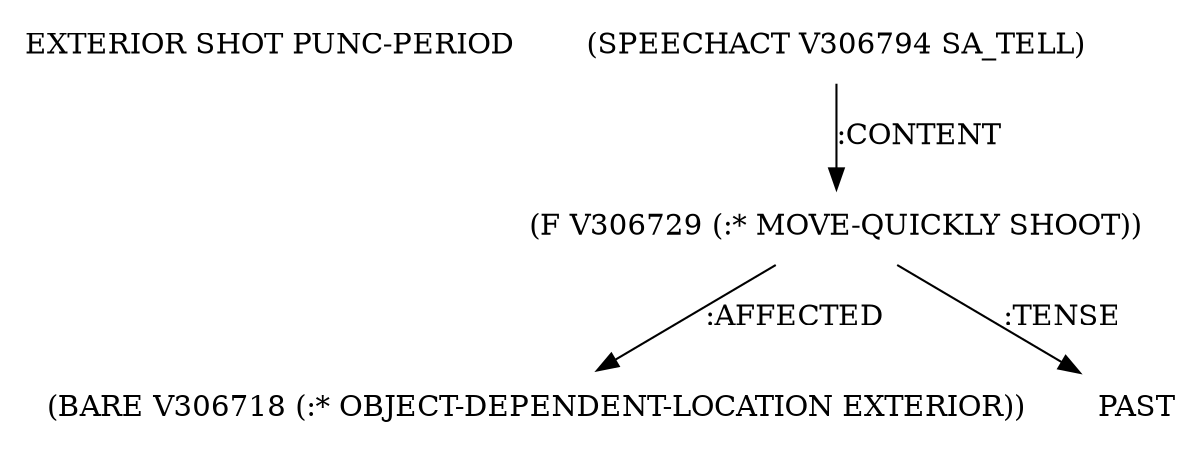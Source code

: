 digraph Terms {
  node [shape=none]
  "EXTERIOR SHOT PUNC-PERIOD"
  "V306794" [label="(SPEECHACT V306794 SA_TELL)"]
  "V306794" -> "V306729" [label=":CONTENT"]
  "V306729" [label="(F V306729 (:* MOVE-QUICKLY SHOOT))"]
  "V306729" -> "V306718" [label=":AFFECTED"]
  "V306729" -> "NT306935" [label=":TENSE"]
  "NT306935" [label="PAST"]
  "V306718" [label="(BARE V306718 (:* OBJECT-DEPENDENT-LOCATION EXTERIOR))"]
}
